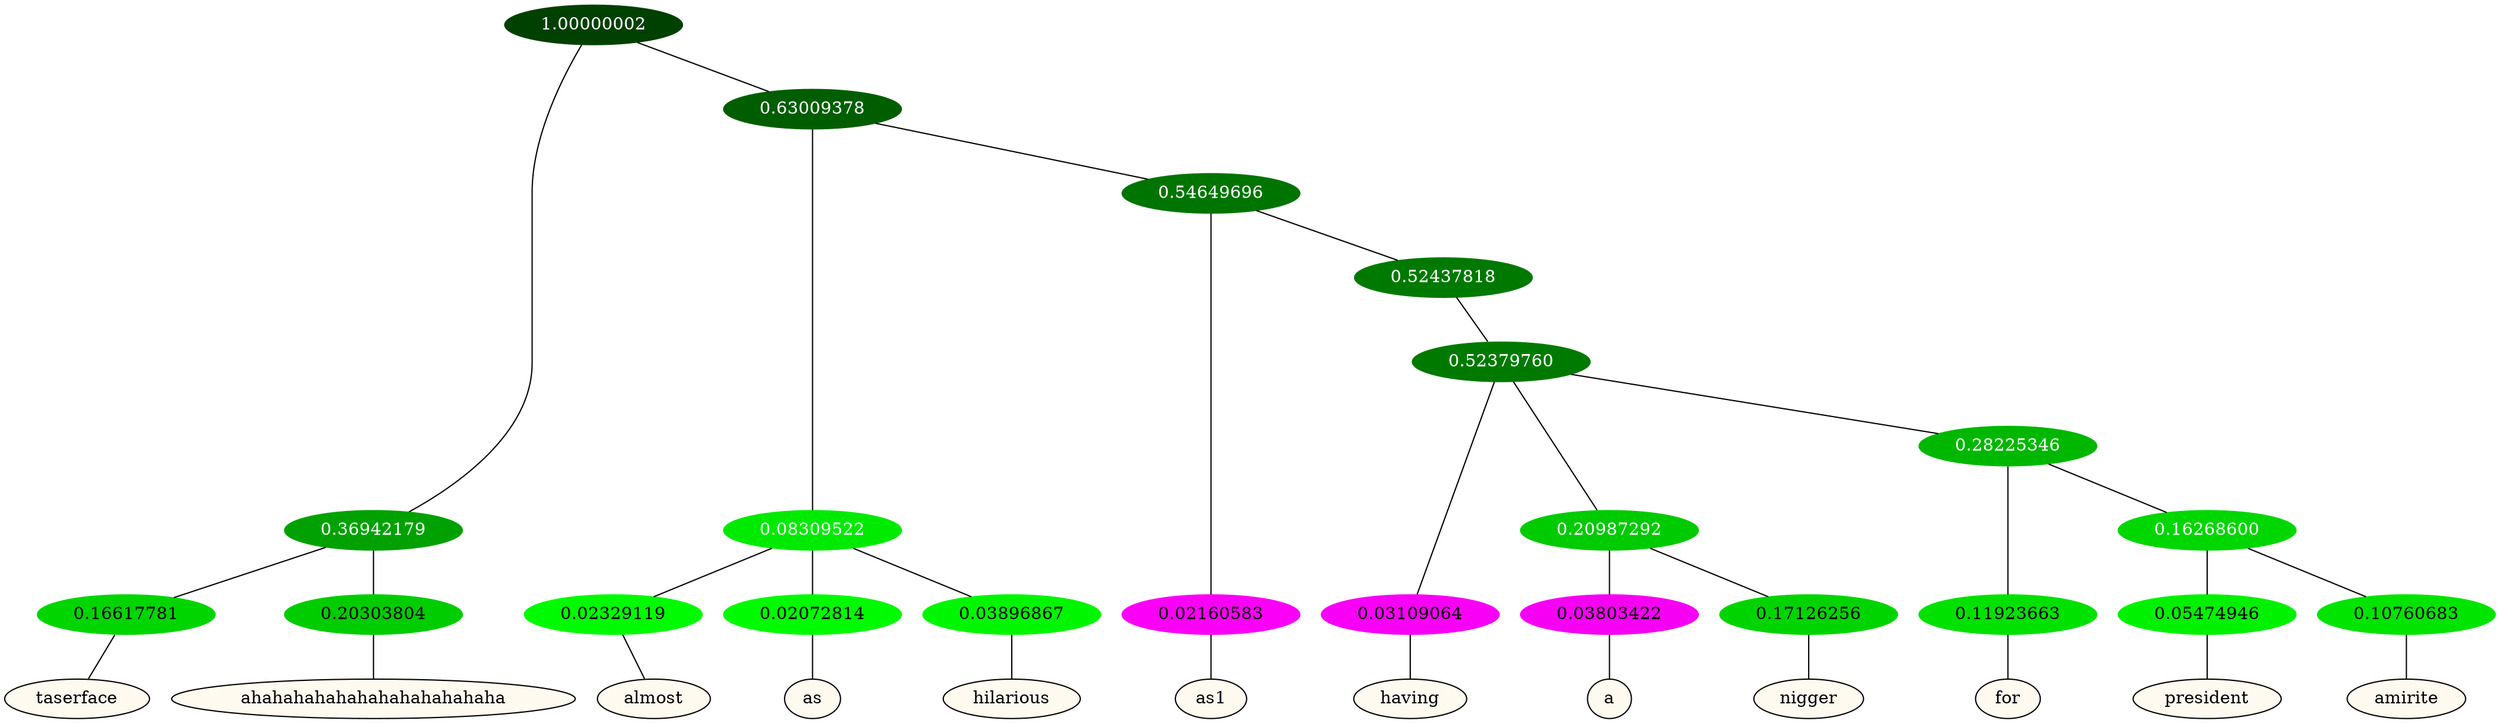 graph {
	node [format=png height=0.15 nodesep=0.001 ordering=out overlap=prism overlap_scaling=0.01 ranksep=0.001 ratio=0.2 style=filled width=0.15]
	{
		rank=same
		a_w_3 [label=taserface color=black fillcolor=floralwhite style="filled,solid"]
		a_w_4 [label=ahahahahahahahahahahahaha color=black fillcolor=floralwhite style="filled,solid"]
		a_w_7 [label=almost color=black fillcolor=floralwhite style="filled,solid"]
		a_w_8 [label=as color=black fillcolor=floralwhite style="filled,solid"]
		a_w_9 [label=hilarious color=black fillcolor=floralwhite style="filled,solid"]
		a_w_10 [label=as1 color=black fillcolor=floralwhite style="filled,solid"]
		a_w_13 [label=having color=black fillcolor=floralwhite style="filled,solid"]
		a_w_16 [label=a color=black fillcolor=floralwhite style="filled,solid"]
		a_w_17 [label=nigger color=black fillcolor=floralwhite style="filled,solid"]
		a_w_18 [label=for color=black fillcolor=floralwhite style="filled,solid"]
		a_w_20 [label=president color=black fillcolor=floralwhite style="filled,solid"]
		a_w_21 [label=amirite color=black fillcolor=floralwhite style="filled,solid"]
	}
	a_n_3 -- a_w_3
	a_n_4 -- a_w_4
	a_n_7 -- a_w_7
	a_n_8 -- a_w_8
	a_n_9 -- a_w_9
	a_n_10 -- a_w_10
	a_n_13 -- a_w_13
	a_n_16 -- a_w_16
	a_n_17 -- a_w_17
	a_n_18 -- a_w_18
	a_n_20 -- a_w_20
	a_n_21 -- a_w_21
	{
		rank=same
		a_n_3 [label=0.16617781 color="0.334 1.000 0.834" fontcolor=black]
		a_n_4 [label=0.20303804 color="0.334 1.000 0.797" fontcolor=black]
		a_n_7 [label=0.02329119 color="0.334 1.000 0.977" fontcolor=black]
		a_n_8 [label=0.02072814 color="0.334 1.000 0.979" fontcolor=black]
		a_n_9 [label=0.03896867 color="0.334 1.000 0.961" fontcolor=black]
		a_n_10 [label=0.02160583 color="0.835 1.000 0.978" fontcolor=black]
		a_n_13 [label=0.03109064 color="0.835 1.000 0.969" fontcolor=black]
		a_n_16 [label=0.03803422 color="0.835 1.000 0.962" fontcolor=black]
		a_n_17 [label=0.17126256 color="0.334 1.000 0.829" fontcolor=black]
		a_n_18 [label=0.11923663 color="0.334 1.000 0.881" fontcolor=black]
		a_n_20 [label=0.05474946 color="0.334 1.000 0.945" fontcolor=black]
		a_n_21 [label=0.10760683 color="0.334 1.000 0.892" fontcolor=black]
	}
	a_n_0 [label=1.00000002 color="0.334 1.000 0.250" fontcolor=grey99]
	a_n_1 [label=0.36942179 color="0.334 1.000 0.631" fontcolor=grey99]
	a_n_0 -- a_n_1
	a_n_2 [label=0.63009378 color="0.334 1.000 0.370" fontcolor=grey99]
	a_n_0 -- a_n_2
	a_n_1 -- a_n_3
	a_n_1 -- a_n_4
	a_n_5 [label=0.08309522 color="0.334 1.000 0.917" fontcolor=grey99]
	a_n_2 -- a_n_5
	a_n_6 [label=0.54649696 color="0.334 1.000 0.454" fontcolor=grey99]
	a_n_2 -- a_n_6
	a_n_5 -- a_n_7
	a_n_5 -- a_n_8
	a_n_5 -- a_n_9
	a_n_6 -- a_n_10
	a_n_11 [label=0.52437818 color="0.334 1.000 0.476" fontcolor=grey99]
	a_n_6 -- a_n_11
	a_n_12 [label=0.52379760 color="0.334 1.000 0.476" fontcolor=grey99]
	a_n_11 -- a_n_12
	a_n_12 -- a_n_13
	a_n_14 [label=0.20987292 color="0.334 1.000 0.790" fontcolor=grey99]
	a_n_12 -- a_n_14
	a_n_15 [label=0.28225346 color="0.334 1.000 0.718" fontcolor=grey99]
	a_n_12 -- a_n_15
	a_n_14 -- a_n_16
	a_n_14 -- a_n_17
	a_n_15 -- a_n_18
	a_n_19 [label=0.16268600 color="0.334 1.000 0.837" fontcolor=grey99]
	a_n_15 -- a_n_19
	a_n_19 -- a_n_20
	a_n_19 -- a_n_21
}
